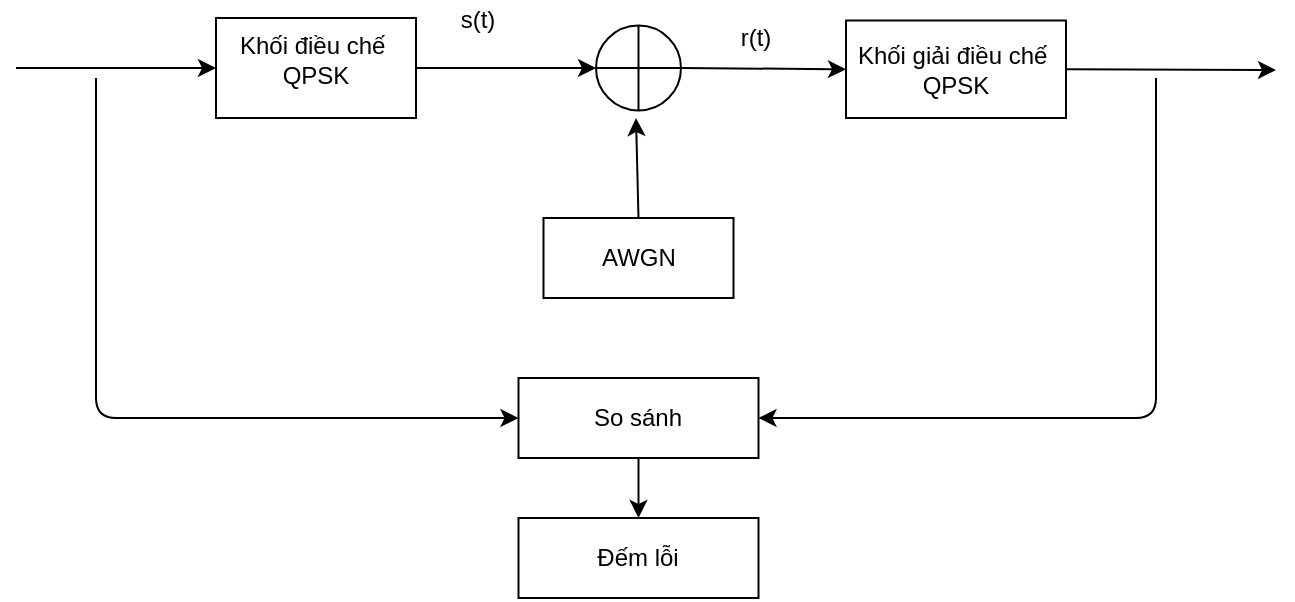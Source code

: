 <mxfile version="13.10.4" type="github">
  <diagram id="C6oIONwdJD1iTadpFMOF" name="Page-1">
    <mxGraphModel dx="797" dy="465" grid="1" gridSize="10" guides="1" tooltips="1" connect="1" arrows="1" fold="1" page="1" pageScale="1" pageWidth="850" pageHeight="1100" math="0" shadow="0">
      <root>
        <mxCell id="0" />
        <mxCell id="1" parent="0" />
        <mxCell id="38jMlDdEUiqClQhyQpLe-1" value="" style="rounded=0;whiteSpace=wrap;html=1;" vertex="1" parent="1">
          <mxGeometry x="110" y="100" width="100" height="50" as="geometry" />
        </mxCell>
        <mxCell id="38jMlDdEUiqClQhyQpLe-2" value="" style="ellipse;whiteSpace=wrap;html=1;aspect=fixed;" vertex="1" parent="1">
          <mxGeometry x="300" y="103.75" width="42.5" height="42.5" as="geometry" />
        </mxCell>
        <mxCell id="38jMlDdEUiqClQhyQpLe-4" value="" style="endArrow=none;html=1;exitX=0;exitY=0.5;exitDx=0;exitDy=0;entryX=1;entryY=0.5;entryDx=0;entryDy=0;" edge="1" parent="1" source="38jMlDdEUiqClQhyQpLe-2" target="38jMlDdEUiqClQhyQpLe-2">
          <mxGeometry width="50" height="50" relative="1" as="geometry">
            <mxPoint x="380" y="270" as="sourcePoint" />
            <mxPoint x="430" y="220" as="targetPoint" />
          </mxGeometry>
        </mxCell>
        <mxCell id="38jMlDdEUiqClQhyQpLe-5" value="Khối giải điều chế&amp;nbsp;&lt;br&gt;QPSK" style="rounded=0;whiteSpace=wrap;html=1;" vertex="1" parent="1">
          <mxGeometry x="425" y="101.25" width="110" height="48.75" as="geometry" />
        </mxCell>
        <mxCell id="38jMlDdEUiqClQhyQpLe-6" value="AWGN" style="rounded=0;whiteSpace=wrap;html=1;" vertex="1" parent="1">
          <mxGeometry x="273.75" y="200" width="95" height="40" as="geometry" />
        </mxCell>
        <mxCell id="38jMlDdEUiqClQhyQpLe-7" value="So sánh" style="rounded=0;whiteSpace=wrap;html=1;" vertex="1" parent="1">
          <mxGeometry x="261.25" y="280" width="120" height="40" as="geometry" />
        </mxCell>
        <mxCell id="38jMlDdEUiqClQhyQpLe-8" value="Đếm lỗi" style="rounded=0;whiteSpace=wrap;html=1;" vertex="1" parent="1">
          <mxGeometry x="261.25" y="350" width="120" height="40" as="geometry" />
        </mxCell>
        <mxCell id="38jMlDdEUiqClQhyQpLe-9" value="" style="endArrow=none;html=1;entryX=0.5;entryY=0;entryDx=0;entryDy=0;exitX=0.5;exitY=1;exitDx=0;exitDy=0;" edge="1" parent="1" source="38jMlDdEUiqClQhyQpLe-2" target="38jMlDdEUiqClQhyQpLe-2">
          <mxGeometry width="50" height="50" relative="1" as="geometry">
            <mxPoint x="380" y="270" as="sourcePoint" />
            <mxPoint x="430" y="220" as="targetPoint" />
          </mxGeometry>
        </mxCell>
        <mxCell id="38jMlDdEUiqClQhyQpLe-10" value="Khối điều chế&amp;nbsp;&lt;br&gt;QPSK" style="text;html=1;strokeColor=none;fillColor=none;align=center;verticalAlign=middle;whiteSpace=wrap;rounded=0;" vertex="1" parent="1">
          <mxGeometry x="120" y="111.25" width="80" height="20" as="geometry" />
        </mxCell>
        <mxCell id="38jMlDdEUiqClQhyQpLe-12" value="" style="endArrow=classic;html=1;entryX=0;entryY=0.5;entryDx=0;entryDy=0;" edge="1" parent="1" target="38jMlDdEUiqClQhyQpLe-1">
          <mxGeometry width="50" height="50" relative="1" as="geometry">
            <mxPoint x="10" y="125" as="sourcePoint" />
            <mxPoint x="430" y="200" as="targetPoint" />
          </mxGeometry>
        </mxCell>
        <mxCell id="38jMlDdEUiqClQhyQpLe-13" value="" style="endArrow=classic;html=1;exitX=1;exitY=0.5;exitDx=0;exitDy=0;entryX=0;entryY=0.5;entryDx=0;entryDy=0;" edge="1" parent="1" source="38jMlDdEUiqClQhyQpLe-1" target="38jMlDdEUiqClQhyQpLe-2">
          <mxGeometry width="50" height="50" relative="1" as="geometry">
            <mxPoint x="380" y="250" as="sourcePoint" />
            <mxPoint x="430" y="200" as="targetPoint" />
          </mxGeometry>
        </mxCell>
        <mxCell id="38jMlDdEUiqClQhyQpLe-15" value="" style="endArrow=classic;html=1;exitX=1;exitY=0.5;exitDx=0;exitDy=0;entryX=0;entryY=0.5;entryDx=0;entryDy=0;" edge="1" parent="1" source="38jMlDdEUiqClQhyQpLe-2" target="38jMlDdEUiqClQhyQpLe-5">
          <mxGeometry width="50" height="50" relative="1" as="geometry">
            <mxPoint x="380" y="250" as="sourcePoint" />
            <mxPoint x="430" y="200" as="targetPoint" />
          </mxGeometry>
        </mxCell>
        <mxCell id="38jMlDdEUiqClQhyQpLe-16" value="" style="endArrow=classic;html=1;exitX=1;exitY=0.5;exitDx=0;exitDy=0;" edge="1" parent="1" source="38jMlDdEUiqClQhyQpLe-5">
          <mxGeometry width="50" height="50" relative="1" as="geometry">
            <mxPoint x="380" y="250" as="sourcePoint" />
            <mxPoint x="640" y="126" as="targetPoint" />
          </mxGeometry>
        </mxCell>
        <mxCell id="38jMlDdEUiqClQhyQpLe-17" value="" style="endArrow=classic;html=1;entryX=0;entryY=0.5;entryDx=0;entryDy=0;" edge="1" parent="1" target="38jMlDdEUiqClQhyQpLe-7">
          <mxGeometry width="50" height="50" relative="1" as="geometry">
            <mxPoint x="50" y="130" as="sourcePoint" />
            <mxPoint x="50" y="300" as="targetPoint" />
            <Array as="points">
              <mxPoint x="50" y="300" />
            </Array>
          </mxGeometry>
        </mxCell>
        <mxCell id="38jMlDdEUiqClQhyQpLe-18" value="" style="endArrow=classic;html=1;entryX=1;entryY=0.5;entryDx=0;entryDy=0;" edge="1" parent="1" target="38jMlDdEUiqClQhyQpLe-7">
          <mxGeometry width="50" height="50" relative="1" as="geometry">
            <mxPoint x="580" y="130" as="sourcePoint" />
            <mxPoint x="430" y="200" as="targetPoint" />
            <Array as="points">
              <mxPoint x="580" y="300" />
            </Array>
          </mxGeometry>
        </mxCell>
        <mxCell id="38jMlDdEUiqClQhyQpLe-19" value="" style="endArrow=classic;html=1;exitX=0.5;exitY=0;exitDx=0;exitDy=0;" edge="1" parent="1" source="38jMlDdEUiqClQhyQpLe-6">
          <mxGeometry width="50" height="50" relative="1" as="geometry">
            <mxPoint x="380" y="250" as="sourcePoint" />
            <mxPoint x="320" y="150" as="targetPoint" />
          </mxGeometry>
        </mxCell>
        <mxCell id="38jMlDdEUiqClQhyQpLe-20" value="" style="endArrow=classic;html=1;exitX=0.5;exitY=1;exitDx=0;exitDy=0;entryX=0.5;entryY=0;entryDx=0;entryDy=0;" edge="1" parent="1" source="38jMlDdEUiqClQhyQpLe-7" target="38jMlDdEUiqClQhyQpLe-8">
          <mxGeometry width="50" height="50" relative="1" as="geometry">
            <mxPoint x="380" y="250" as="sourcePoint" />
            <mxPoint x="430" y="200" as="targetPoint" />
          </mxGeometry>
        </mxCell>
        <mxCell id="38jMlDdEUiqClQhyQpLe-21" value="s(t)" style="text;html=1;strokeColor=none;fillColor=none;align=center;verticalAlign=middle;whiteSpace=wrap;rounded=0;" vertex="1" parent="1">
          <mxGeometry x="221.25" y="91.25" width="40" height="20" as="geometry" />
        </mxCell>
        <mxCell id="38jMlDdEUiqClQhyQpLe-22" value="r(t)" style="text;html=1;strokeColor=none;fillColor=none;align=center;verticalAlign=middle;whiteSpace=wrap;rounded=0;" vertex="1" parent="1">
          <mxGeometry x="360" y="100" width="40" height="20" as="geometry" />
        </mxCell>
      </root>
    </mxGraphModel>
  </diagram>
</mxfile>
